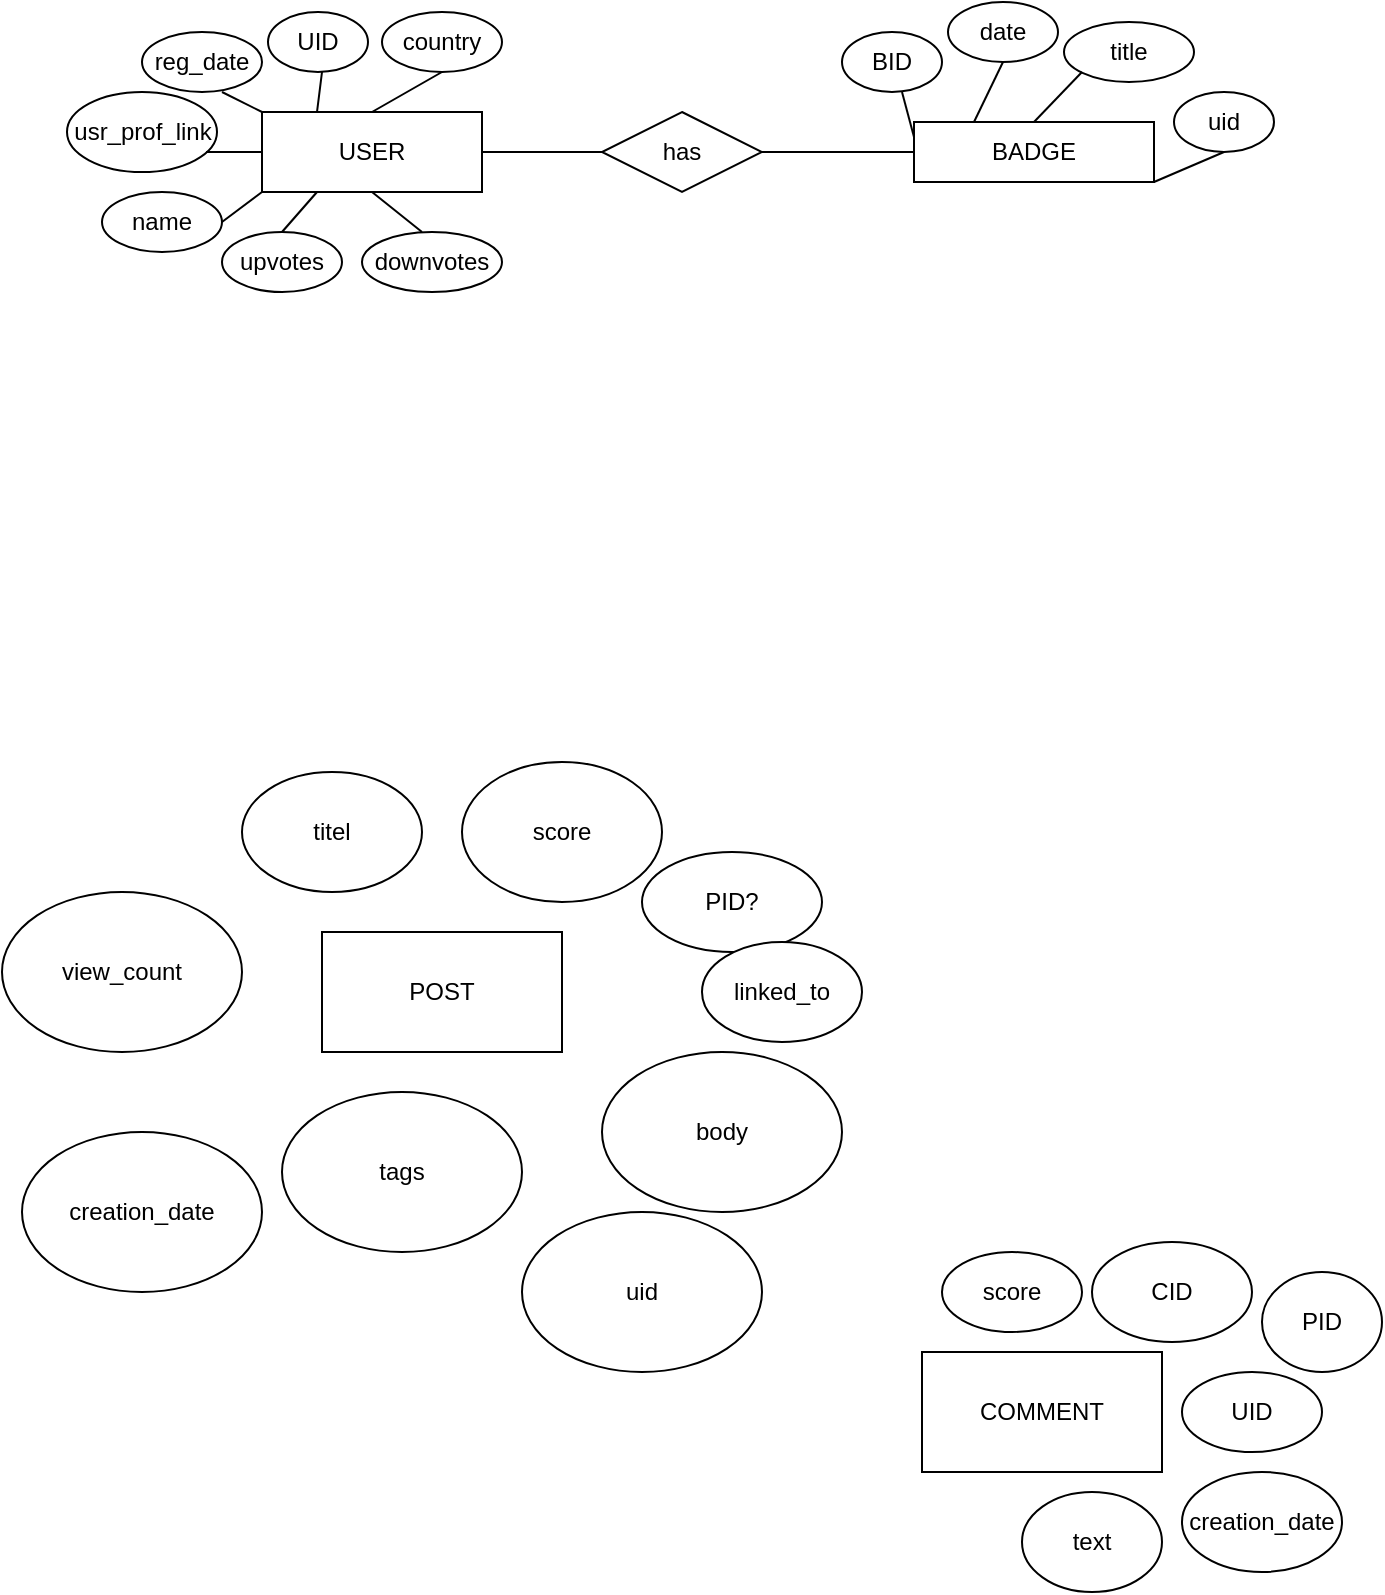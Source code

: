 <mxfile version="26.1.2">
  <diagram id="R2lEEEUBdFMjLlhIrx00" name="Page-1">
    <mxGraphModel dx="1927" dy="1689" grid="1" gridSize="10" guides="1" tooltips="1" connect="1" arrows="1" fold="1" page="1" pageScale="1" pageWidth="850" pageHeight="1100" math="0" shadow="0" extFonts="Permanent Marker^https://fonts.googleapis.com/css?family=Permanent+Marker">
      <root>
        <mxCell id="0" />
        <mxCell id="1" parent="0" />
        <mxCell id="MzXAym6lT5MhWj5hJSEz-1" value="&lt;div&gt;USER&lt;/div&gt;" style="rounded=0;whiteSpace=wrap;html=1;" parent="1" vertex="1">
          <mxGeometry y="30" width="110" height="40" as="geometry" />
        </mxCell>
        <mxCell id="MzXAym6lT5MhWj5hJSEz-2" value="&lt;div&gt;UID&lt;/div&gt;" style="ellipse;whiteSpace=wrap;html=1;" parent="1" vertex="1">
          <mxGeometry x="3" y="-20" width="50" height="30" as="geometry" />
        </mxCell>
        <mxCell id="MzXAym6lT5MhWj5hJSEz-3" value="&lt;div&gt;name&lt;/div&gt;" style="ellipse;whiteSpace=wrap;html=1;" parent="1" vertex="1">
          <mxGeometry x="-80" y="70" width="60" height="30" as="geometry" />
        </mxCell>
        <mxCell id="MzXAym6lT5MhWj5hJSEz-4" value="&lt;div&gt;country&lt;/div&gt;" style="ellipse;whiteSpace=wrap;html=1;" parent="1" vertex="1">
          <mxGeometry x="60" y="-20" width="60" height="30" as="geometry" />
        </mxCell>
        <mxCell id="MzXAym6lT5MhWj5hJSEz-5" value="reg_date" style="ellipse;whiteSpace=wrap;html=1;" parent="1" vertex="1">
          <mxGeometry x="-60" y="-10" width="60" height="30" as="geometry" />
        </mxCell>
        <mxCell id="MzXAym6lT5MhWj5hJSEz-6" value="&lt;div&gt;usr_prof_link&lt;/div&gt;" style="ellipse;whiteSpace=wrap;html=1;" parent="1" vertex="1">
          <mxGeometry x="-97.5" y="20" width="75" height="40" as="geometry" />
        </mxCell>
        <mxCell id="MzXAym6lT5MhWj5hJSEz-7" value="&lt;div&gt;upvotes&lt;/div&gt;" style="ellipse;whiteSpace=wrap;html=1;" parent="1" vertex="1">
          <mxGeometry x="-20" y="90" width="60" height="30" as="geometry" />
        </mxCell>
        <mxCell id="MzXAym6lT5MhWj5hJSEz-8" value="downvotes" style="ellipse;whiteSpace=wrap;html=1;" parent="1" vertex="1">
          <mxGeometry x="50" y="90" width="70" height="30" as="geometry" />
        </mxCell>
        <mxCell id="MzXAym6lT5MhWj5hJSEz-10" value="&lt;div&gt;BADGE&lt;/div&gt;" style="rounded=0;whiteSpace=wrap;html=1;" parent="1" vertex="1">
          <mxGeometry x="326" y="35" width="120" height="30" as="geometry" />
        </mxCell>
        <mxCell id="MzXAym6lT5MhWj5hJSEz-11" value="BID" style="ellipse;whiteSpace=wrap;html=1;" parent="1" vertex="1">
          <mxGeometry x="290" y="-10" width="50" height="30" as="geometry" />
        </mxCell>
        <mxCell id="MzXAym6lT5MhWj5hJSEz-12" value="&lt;div&gt;title&lt;/div&gt;" style="ellipse;whiteSpace=wrap;html=1;" parent="1" vertex="1">
          <mxGeometry x="401" y="-15" width="65" height="30" as="geometry" />
        </mxCell>
        <mxCell id="MzXAym6lT5MhWj5hJSEz-13" value="date" style="ellipse;whiteSpace=wrap;html=1;" parent="1" vertex="1">
          <mxGeometry x="343" y="-25" width="55" height="30" as="geometry" />
        </mxCell>
        <mxCell id="MzXAym6lT5MhWj5hJSEz-14" value="uid" style="ellipse;whiteSpace=wrap;html=1;" parent="1" vertex="1">
          <mxGeometry x="456" y="20" width="50" height="30" as="geometry" />
        </mxCell>
        <mxCell id="MzXAym6lT5MhWj5hJSEz-16" value="POST" style="rounded=0;whiteSpace=wrap;html=1;" parent="1" vertex="1">
          <mxGeometry x="30" y="440" width="120" height="60" as="geometry" />
        </mxCell>
        <mxCell id="MzXAym6lT5MhWj5hJSEz-17" value="PID?" style="ellipse;whiteSpace=wrap;html=1;" parent="1" vertex="1">
          <mxGeometry x="190" y="400" width="90" height="50" as="geometry" />
        </mxCell>
        <mxCell id="MzXAym6lT5MhWj5hJSEz-18" value="titel" style="ellipse;whiteSpace=wrap;html=1;" parent="1" vertex="1">
          <mxGeometry x="-10" y="360" width="90" height="60" as="geometry" />
        </mxCell>
        <mxCell id="MzXAym6lT5MhWj5hJSEz-19" value="body" style="ellipse;whiteSpace=wrap;html=1;" parent="1" vertex="1">
          <mxGeometry x="170" y="500" width="120" height="80" as="geometry" />
        </mxCell>
        <mxCell id="MzXAym6lT5MhWj5hJSEz-20" value="tags" style="ellipse;whiteSpace=wrap;html=1;" parent="1" vertex="1">
          <mxGeometry x="10" y="520" width="120" height="80" as="geometry" />
        </mxCell>
        <mxCell id="MzXAym6lT5MhWj5hJSEz-21" value="view_count" style="ellipse;whiteSpace=wrap;html=1;" parent="1" vertex="1">
          <mxGeometry x="-130" y="420" width="120" height="80" as="geometry" />
        </mxCell>
        <mxCell id="MzXAym6lT5MhWj5hJSEz-22" value="creation_date" style="ellipse;whiteSpace=wrap;html=1;" parent="1" vertex="1">
          <mxGeometry x="-120" y="540" width="120" height="80" as="geometry" />
        </mxCell>
        <mxCell id="MzXAym6lT5MhWj5hJSEz-23" value="score" style="ellipse;whiteSpace=wrap;html=1;" parent="1" vertex="1">
          <mxGeometry x="100" y="355" width="100" height="70" as="geometry" />
        </mxCell>
        <mxCell id="MzXAym6lT5MhWj5hJSEz-24" value="uid" style="ellipse;whiteSpace=wrap;html=1;" parent="1" vertex="1">
          <mxGeometry x="130" y="580" width="120" height="80" as="geometry" />
        </mxCell>
        <mxCell id="MzXAym6lT5MhWj5hJSEz-25" value="linked_to" style="ellipse;whiteSpace=wrap;html=1;" parent="1" vertex="1">
          <mxGeometry x="220" y="445" width="80" height="50" as="geometry" />
        </mxCell>
        <mxCell id="MzXAym6lT5MhWj5hJSEz-26" value="COMMENT" style="rounded=0;whiteSpace=wrap;html=1;" parent="1" vertex="1">
          <mxGeometry x="330" y="650" width="120" height="60" as="geometry" />
        </mxCell>
        <mxCell id="MzXAym6lT5MhWj5hJSEz-27" value="&lt;div&gt;CID&lt;/div&gt;" style="ellipse;whiteSpace=wrap;html=1;" parent="1" vertex="1">
          <mxGeometry x="415" y="595" width="80" height="50" as="geometry" />
        </mxCell>
        <mxCell id="MzXAym6lT5MhWj5hJSEz-28" value="PID" style="ellipse;whiteSpace=wrap;html=1;" parent="1" vertex="1">
          <mxGeometry x="500" y="610" width="60" height="50" as="geometry" />
        </mxCell>
        <mxCell id="MzXAym6lT5MhWj5hJSEz-29" value="text" style="ellipse;whiteSpace=wrap;html=1;" parent="1" vertex="1">
          <mxGeometry x="380" y="720" width="70" height="50" as="geometry" />
        </mxCell>
        <mxCell id="MzXAym6lT5MhWj5hJSEz-30" value="UID" style="ellipse;whiteSpace=wrap;html=1;" parent="1" vertex="1">
          <mxGeometry x="460" y="660" width="70" height="40" as="geometry" />
        </mxCell>
        <mxCell id="MzXAym6lT5MhWj5hJSEz-31" value="creation_date" style="ellipse;whiteSpace=wrap;html=1;" parent="1" vertex="1">
          <mxGeometry x="460" y="710" width="80" height="50" as="geometry" />
        </mxCell>
        <mxCell id="MzXAym6lT5MhWj5hJSEz-32" value="score" style="ellipse;whiteSpace=wrap;html=1;" parent="1" vertex="1">
          <mxGeometry x="340" y="600" width="70" height="40" as="geometry" />
        </mxCell>
        <mxCell id="yKqKtcvJ76gqDMXew3as-1" value="&lt;div&gt;has&lt;/div&gt;" style="rhombus;whiteSpace=wrap;html=1;" vertex="1" parent="1">
          <mxGeometry x="170" y="30" width="80" height="40" as="geometry" />
        </mxCell>
        <mxCell id="yKqKtcvJ76gqDMXew3as-2" value="" style="endArrow=none;html=1;rounded=0;entryX=1;entryY=0.5;entryDx=0;entryDy=0;exitX=0;exitY=0.5;exitDx=0;exitDy=0;" edge="1" parent="1" source="yKqKtcvJ76gqDMXew3as-1" target="MzXAym6lT5MhWj5hJSEz-1">
          <mxGeometry width="50" height="50" relative="1" as="geometry">
            <mxPoint x="330" y="160" as="sourcePoint" />
            <mxPoint x="380" y="110" as="targetPoint" />
          </mxGeometry>
        </mxCell>
        <mxCell id="yKqKtcvJ76gqDMXew3as-5" value="" style="endArrow=none;html=1;rounded=0;entryX=0;entryY=0.5;entryDx=0;entryDy=0;" edge="1" parent="1" target="MzXAym6lT5MhWj5hJSEz-10">
          <mxGeometry width="50" height="50" relative="1" as="geometry">
            <mxPoint x="250" y="50" as="sourcePoint" />
            <mxPoint x="300" as="targetPoint" />
          </mxGeometry>
        </mxCell>
        <mxCell id="yKqKtcvJ76gqDMXew3as-6" value="" style="endArrow=none;html=1;rounded=0;exitX=0.5;exitY=0;exitDx=0;exitDy=0;entryX=0.5;entryY=1;entryDx=0;entryDy=0;" edge="1" parent="1" source="MzXAym6lT5MhWj5hJSEz-1" target="MzXAym6lT5MhWj5hJSEz-4">
          <mxGeometry width="50" height="50" relative="1" as="geometry">
            <mxPoint x="60" y="30" as="sourcePoint" />
            <mxPoint x="110" y="-20" as="targetPoint" />
          </mxGeometry>
        </mxCell>
        <mxCell id="yKqKtcvJ76gqDMXew3as-8" value="" style="endArrow=none;html=1;rounded=0;entryX=0.5;entryY=1;entryDx=0;entryDy=0;" edge="1" parent="1" target="MzXAym6lT5MhWj5hJSEz-1">
          <mxGeometry width="50" height="50" relative="1" as="geometry">
            <mxPoint x="80" y="90" as="sourcePoint" />
            <mxPoint x="130" y="40" as="targetPoint" />
          </mxGeometry>
        </mxCell>
        <mxCell id="yKqKtcvJ76gqDMXew3as-10" value="" style="endArrow=none;html=1;rounded=0;entryX=0;entryY=1;entryDx=0;entryDy=0;exitX=1;exitY=0.5;exitDx=0;exitDy=0;" edge="1" parent="1" source="MzXAym6lT5MhWj5hJSEz-3" target="MzXAym6lT5MhWj5hJSEz-1">
          <mxGeometry width="50" height="50" relative="1" as="geometry">
            <mxPoint x="-20" y="90" as="sourcePoint" />
            <mxPoint x="30" y="40" as="targetPoint" />
          </mxGeometry>
        </mxCell>
        <mxCell id="yKqKtcvJ76gqDMXew3as-11" value="" style="endArrow=none;html=1;rounded=0;exitX=0.5;exitY=0;exitDx=0;exitDy=0;entryX=0.25;entryY=1;entryDx=0;entryDy=0;" edge="1" parent="1" source="MzXAym6lT5MhWj5hJSEz-7" target="MzXAym6lT5MhWj5hJSEz-1">
          <mxGeometry width="50" height="50" relative="1" as="geometry">
            <mxPoint x="330" y="160" as="sourcePoint" />
            <mxPoint x="380" y="110" as="targetPoint" />
          </mxGeometry>
        </mxCell>
        <mxCell id="yKqKtcvJ76gqDMXew3as-12" value="" style="endArrow=none;html=1;rounded=0;" edge="1" parent="1">
          <mxGeometry width="50" height="50" relative="1" as="geometry">
            <mxPoint x="-28" y="50" as="sourcePoint" />
            <mxPoint y="50" as="targetPoint" />
          </mxGeometry>
        </mxCell>
        <mxCell id="yKqKtcvJ76gqDMXew3as-13" value="" style="endArrow=none;html=1;rounded=0;entryX=0.25;entryY=0;entryDx=0;entryDy=0;" edge="1" parent="1" target="MzXAym6lT5MhWj5hJSEz-1">
          <mxGeometry width="50" height="50" relative="1" as="geometry">
            <mxPoint x="30" y="10" as="sourcePoint" />
            <mxPoint x="80" y="-40" as="targetPoint" />
          </mxGeometry>
        </mxCell>
        <mxCell id="yKqKtcvJ76gqDMXew3as-14" value="" style="endArrow=none;html=1;rounded=0;entryX=0;entryY=0;entryDx=0;entryDy=0;" edge="1" parent="1" target="MzXAym6lT5MhWj5hJSEz-1">
          <mxGeometry width="50" height="50" relative="1" as="geometry">
            <mxPoint x="-20" y="20" as="sourcePoint" />
            <mxPoint x="30" y="-30" as="targetPoint" />
          </mxGeometry>
        </mxCell>
        <mxCell id="yKqKtcvJ76gqDMXew3as-15" value="" style="endArrow=none;html=1;rounded=0;exitX=0;exitY=0.25;exitDx=0;exitDy=0;" edge="1" parent="1" source="MzXAym6lT5MhWj5hJSEz-10">
          <mxGeometry width="50" height="50" relative="1" as="geometry">
            <mxPoint x="270" y="70" as="sourcePoint" />
            <mxPoint x="320" y="20" as="targetPoint" />
          </mxGeometry>
        </mxCell>
        <mxCell id="yKqKtcvJ76gqDMXew3as-16" value="" style="endArrow=none;html=1;rounded=0;exitX=0.5;exitY=0;exitDx=0;exitDy=0;" edge="1" parent="1" source="MzXAym6lT5MhWj5hJSEz-10">
          <mxGeometry width="50" height="50" relative="1" as="geometry">
            <mxPoint x="360" y="60" as="sourcePoint" />
            <mxPoint x="410" y="10" as="targetPoint" />
          </mxGeometry>
        </mxCell>
        <mxCell id="yKqKtcvJ76gqDMXew3as-17" value="" style="endArrow=none;html=1;rounded=0;exitX=1;exitY=1;exitDx=0;exitDy=0;entryX=0.5;entryY=1;entryDx=0;entryDy=0;" edge="1" parent="1" source="MzXAym6lT5MhWj5hJSEz-10" target="MzXAym6lT5MhWj5hJSEz-14">
          <mxGeometry width="50" height="50" relative="1" as="geometry">
            <mxPoint x="420" y="100" as="sourcePoint" />
            <mxPoint x="470" y="50" as="targetPoint" />
          </mxGeometry>
        </mxCell>
        <mxCell id="yKqKtcvJ76gqDMXew3as-18" value="" style="endArrow=none;html=1;rounded=0;entryX=0.5;entryY=1;entryDx=0;entryDy=0;exitX=0.25;exitY=0;exitDx=0;exitDy=0;" edge="1" parent="1" source="MzXAym6lT5MhWj5hJSEz-10" target="MzXAym6lT5MhWj5hJSEz-13">
          <mxGeometry width="50" height="50" relative="1" as="geometry">
            <mxPoint x="370" y="30" as="sourcePoint" />
            <mxPoint x="410" y="-10" as="targetPoint" />
          </mxGeometry>
        </mxCell>
      </root>
    </mxGraphModel>
  </diagram>
</mxfile>
